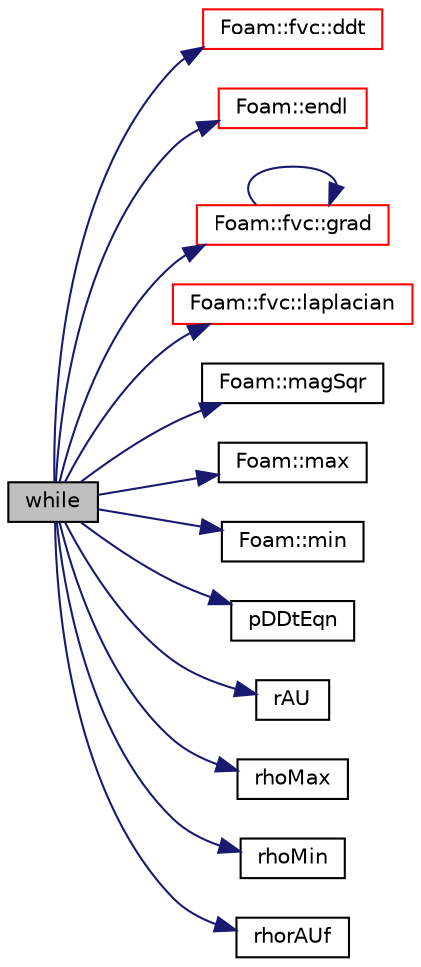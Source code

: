 digraph "while"
{
  bgcolor="transparent";
  edge [fontname="Helvetica",fontsize="10",labelfontname="Helvetica",labelfontsize="10"];
  node [fontname="Helvetica",fontsize="10",shape=record];
  rankdir="LR";
  Node16 [label="while",height=0.2,width=0.4,color="black", fillcolor="grey75", style="filled", fontcolor="black"];
  Node16 -> Node17 [color="midnightblue",fontsize="10",style="solid",fontname="Helvetica"];
  Node17 [label="Foam::fvc::ddt",height=0.2,width=0.4,color="red",URL="$a21861.html#a5dc871206ab86042756c8ccfdc5797ad"];
  Node16 -> Node19 [color="midnightblue",fontsize="10",style="solid",fontname="Helvetica"];
  Node19 [label="Foam::endl",height=0.2,width=0.4,color="red",URL="$a21851.html#a2db8fe02a0d3909e9351bb4275b23ce4",tooltip="Add newline and flush stream. "];
  Node16 -> Node314 [color="midnightblue",fontsize="10",style="solid",fontname="Helvetica"];
  Node314 [label="Foam::fvc::grad",height=0.2,width=0.4,color="red",URL="$a21861.html#a7c00ec90ecc15ed3005255e42c52827a"];
  Node314 -> Node314 [color="midnightblue",fontsize="10",style="solid",fontname="Helvetica"];
  Node16 -> Node316 [color="midnightblue",fontsize="10",style="solid",fontname="Helvetica"];
  Node316 [label="Foam::fvc::laplacian",height=0.2,width=0.4,color="red",URL="$a21861.html#ac75bff389d0405149b204b0d7ac214cd"];
  Node16 -> Node319 [color="midnightblue",fontsize="10",style="solid",fontname="Helvetica"];
  Node319 [label="Foam::magSqr",height=0.2,width=0.4,color="black",URL="$a21851.html#ae6fff2c6981e6d9618aa5038e69def6e"];
  Node16 -> Node225 [color="midnightblue",fontsize="10",style="solid",fontname="Helvetica"];
  Node225 [label="Foam::max",height=0.2,width=0.4,color="black",URL="$a21851.html#ac993e906cf2774ae77e666bc24e81733"];
  Node16 -> Node226 [color="midnightblue",fontsize="10",style="solid",fontname="Helvetica"];
  Node226 [label="Foam::min",height=0.2,width=0.4,color="black",URL="$a21851.html#a253e112ad2d56d96230ff39ea7f442dc"];
  Node16 -> Node320 [color="midnightblue",fontsize="10",style="solid",fontname="Helvetica"];
  Node320 [label="pDDtEqn",height=0.2,width=0.4,color="black",URL="$a39215.html#abe8cffe44f8639aaa7c779c98536cef2"];
  Node16 -> Node321 [color="midnightblue",fontsize="10",style="solid",fontname="Helvetica"];
  Node321 [label="rAU",height=0.2,width=0.4,color="black",URL="$a39200.html#a4ae3ff6f0732a8a206a641d7ff2d9f7d"];
  Node16 -> Node322 [color="midnightblue",fontsize="10",style="solid",fontname="Helvetica"];
  Node322 [label="rhoMax",height=0.2,width=0.4,color="black",URL="$a39719.html#ad36720153886fe2fa0cfac2fd8320865"];
  Node16 -> Node323 [color="midnightblue",fontsize="10",style="solid",fontname="Helvetica"];
  Node323 [label="rhoMin",height=0.2,width=0.4,color="black",URL="$a39719.html#af68343b4498a3351054647ab1f2650a4"];
  Node16 -> Node324 [color="midnightblue",fontsize="10",style="solid",fontname="Helvetica"];
  Node324 [label="rhorAUf",height=0.2,width=0.4,color="black",URL="$a39200.html#afd8c4e61a2e39cb5143264971d9c72b8"];
}
